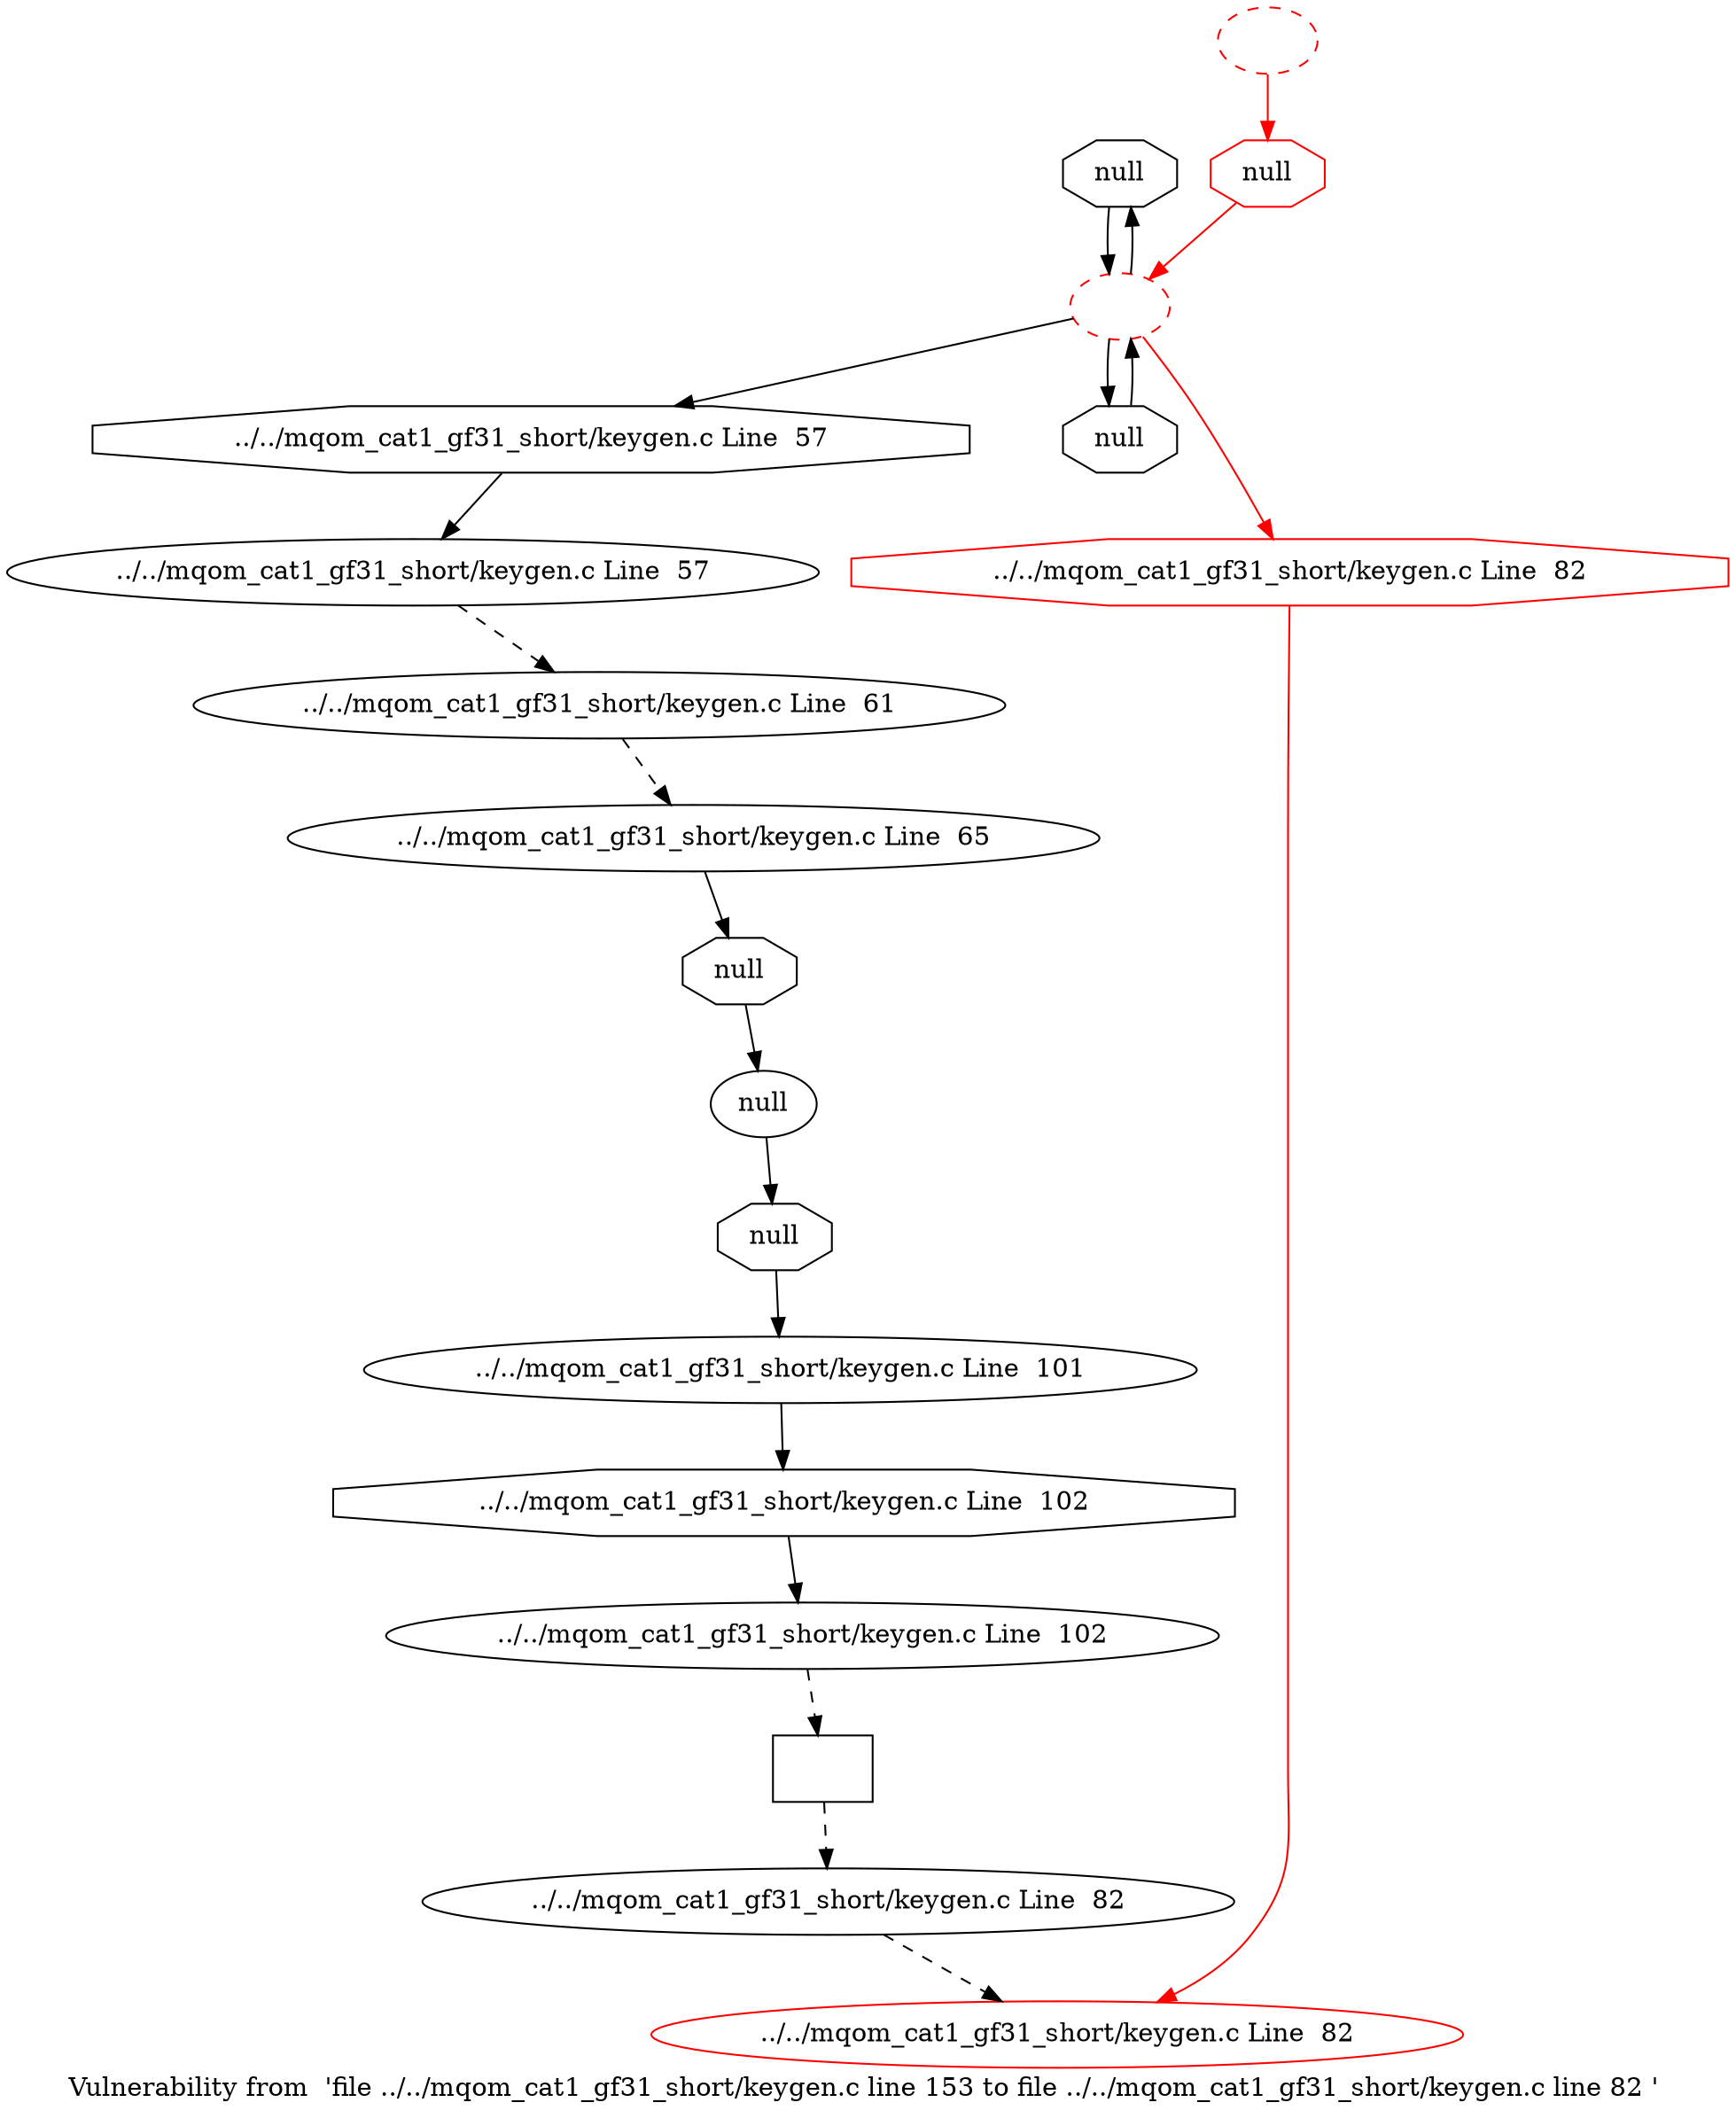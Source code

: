 digraph "Vulnerability from 'file ../../mqom_cat1_gf31_short/keygen.c line 153 to file ../../mqom_cat1_gf31_short/keygen.c line 82 '  "{
label="Vulnerability from  'file ../../mqom_cat1_gf31_short/keygen.c line 153 to file ../../mqom_cat1_gf31_short/keygen.c line 82 ' ";
node_598[shape=octagon,style=solid,label="null"]
node_584[shape=ellipse,style=dashed,label="", color=red]
"node_598"->"node_584"
node_599[shape=octagon,style=solid,label="null"]
node_592[shape=ellipse,style=solid,label="../../mqom_cat1_gf31_short/keygen.c Line  101"]
"node_599"->"node_592"
node_600[shape=box,style=solid,label=""]
node_589[shape=ellipse,style=solid,label="../../mqom_cat1_gf31_short/keygen.c Line  82"]
"node_600"->"node_589" [style=dashed]
node_588[shape=octagon,style=solid,label="null"]
node_587[shape=ellipse,style=solid,label="null"]
"node_588"->"node_587"
"node_587"->"node_599"
node_586[shape=ellipse,style=solid,label="../../mqom_cat1_gf31_short/keygen.c Line  65"]
"node_586"->"node_588"
node_585[shape=ellipse,style=solid,label="../../mqom_cat1_gf31_short/keygen.c Line  61"]
"node_585"->"node_586" [style=dashed]
"node_584"->"node_598"
node_583[shape=octagon,style=solid,label="../../mqom_cat1_gf31_short/keygen.c Line  57"]
"node_584"->"node_583"
node_595[shape=octagon,style=solid,label="null"]
"node_584"->"node_595"
node_591[shape=octagon,style=solid,label="../../mqom_cat1_gf31_short/keygen.c Line  82", color=red]
"node_584"->"node_591" [color=red]
node_582[shape=ellipse,style=solid,label="../../mqom_cat1_gf31_short/keygen.c Line  57"]
"node_583"->"node_582"
"node_582"->"node_585" [style=dashed]
node_593[shape=ellipse,style=solid,label="../../mqom_cat1_gf31_short/keygen.c Line  102"]
"node_593"->"node_600" [style=dashed]
node_594[shape=octagon,style=solid,label="../../mqom_cat1_gf31_short/keygen.c Line  102"]
"node_594"->"node_593"
"node_595"->"node_584"
node_596[shape=ellipse,style=dashed,label="", color=red]
node_597[shape=octagon,style=solid,label="null", color=red]
"node_596"->"node_597" [color=red]
"node_597"->"node_584" [color=red]
node_590[shape=ellipse,style=solid,label="../../mqom_cat1_gf31_short/keygen.c Line  82", color=red]
"node_589"->"node_590" [style=dashed]
"node_591"->"node_590" [color=red]
"node_592"->"node_594"
}

